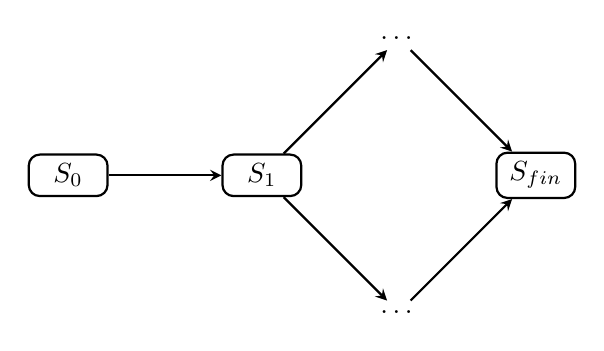 %!TEX root = ../MCSS.tex
\begin{tikzpicture}[
state/.style={draw,rounded corners},
every node/.style={node distance = 70},
every path/.style={draw,->, >=stealth, thick, minimum width=1cm},
]

\node[state] (zero) at (0,0) {$S_0$};

\node[state] (one) [right of = zero] {$S_1$};

\node (ff1) [above right of = one] {$\dots$};
\node (ff2) [below right of = one] {$\dots$};

\node[state] (fin) [below right of = ff1] {$S_{fin}$};

\path
	(zero) edge (one)
	(one) edge (ff1)
	(ff1) edge (fin)
	(one) edge (ff2)
	(ff2) edge (fin)
;

\end{tikzpicture}